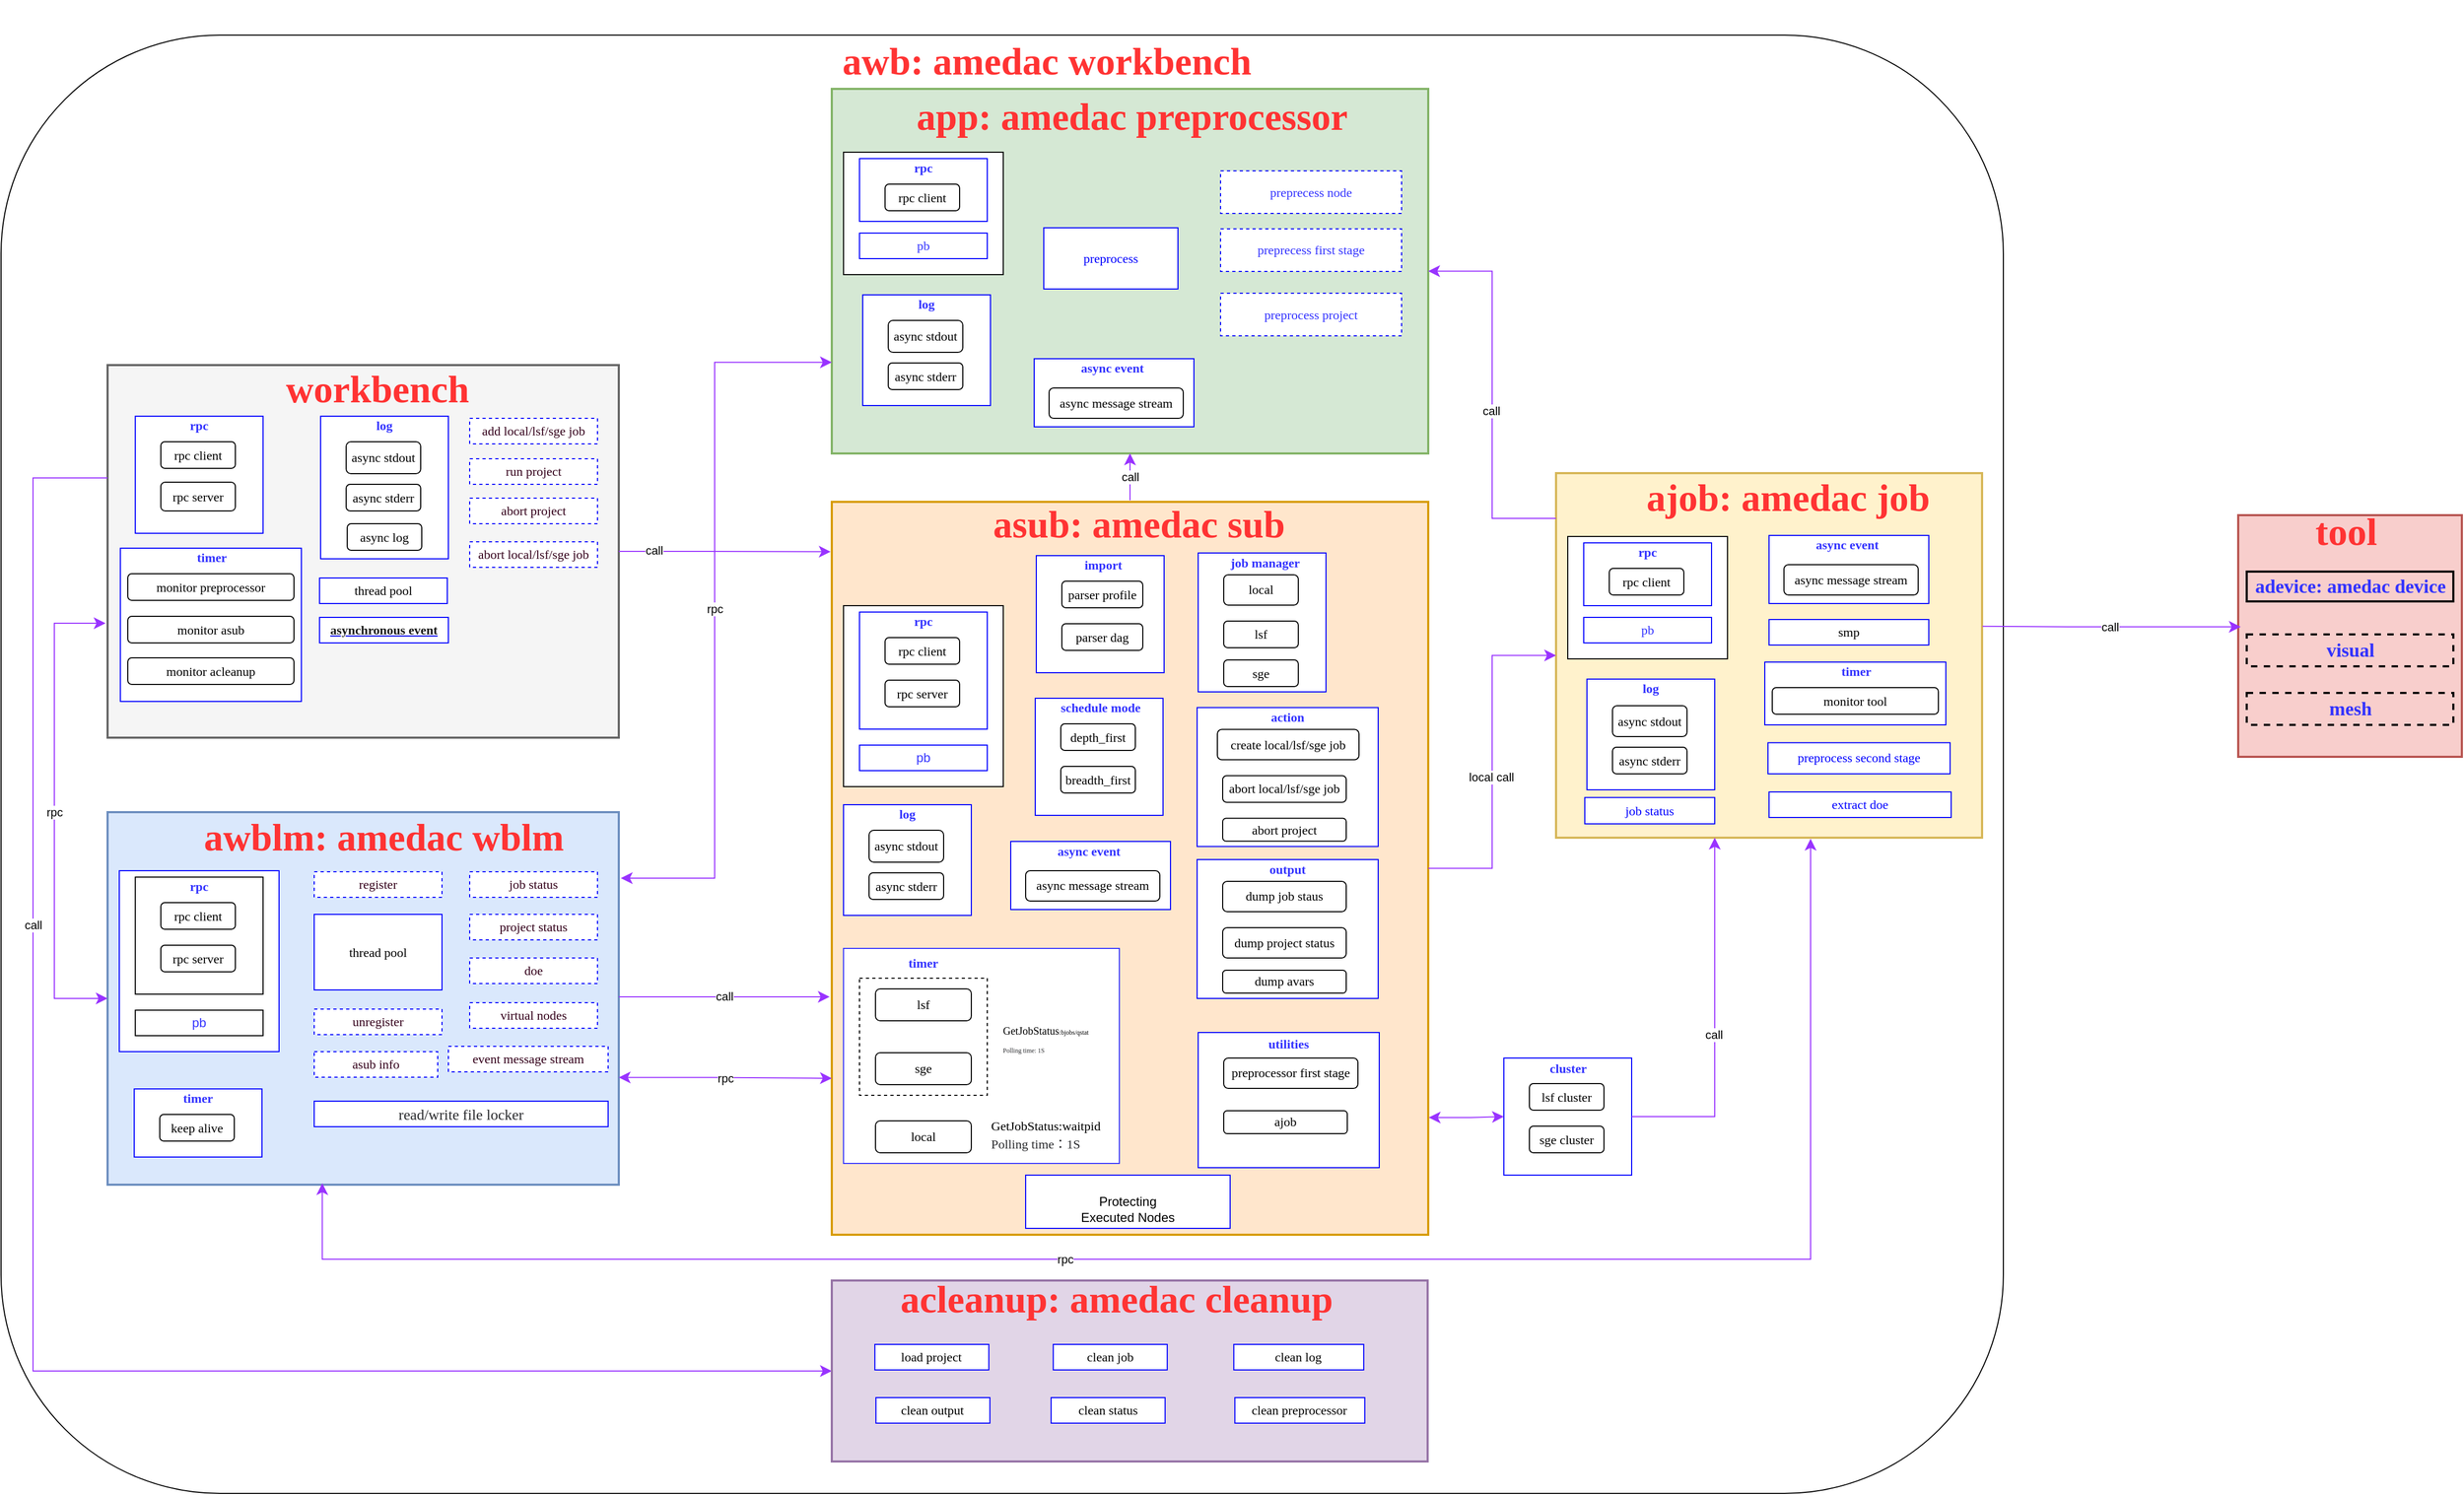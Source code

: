 <mxfile version="21.6.5" type="github">
  <diagram name="第 1 页" id="PgH_6d2bmsTRfbWRSEZU">
    <mxGraphModel dx="2077" dy="2279" grid="1" gridSize="10" guides="1" tooltips="1" connect="1" arrows="1" fold="1" page="1" pageScale="1" pageWidth="827" pageHeight="1169" math="0" shadow="0">
      <root>
        <mxCell id="0" />
        <mxCell id="1" parent="0" />
        <mxCell id="lfwIpQtfmE1u0c_9Xs-n-1" value="" style="rounded=1;whiteSpace=wrap;html=1;" vertex="1" parent="1">
          <mxGeometry x="60" y="-670" width="1880" height="1370" as="geometry" />
        </mxCell>
        <mxCell id="lfwIpQtfmE1u0c_9Xs-n-2" value="" style="rounded=0;whiteSpace=wrap;html=1;strokeWidth=2;fillColor=#dae8fc;strokeColor=#6c8ebf;" vertex="1" parent="1">
          <mxGeometry x="160" y="60" width="480" height="350" as="geometry" />
        </mxCell>
        <mxCell id="lfwIpQtfmE1u0c_9Xs-n-3" value="&lt;font style=&quot;font-size: 36px;&quot; color=&quot;#ff3333&quot; face=&quot;Times New Roman&quot;&gt;&lt;b&gt;awblm: amedac wblm&lt;/b&gt;&lt;/font&gt;" style="text;strokeColor=none;align=center;fillColor=none;html=1;verticalAlign=middle;whiteSpace=wrap;rounded=0;" vertex="1" parent="1">
          <mxGeometry x="234.5" y="69" width="369" height="30" as="geometry" />
        </mxCell>
        <mxCell id="lfwIpQtfmE1u0c_9Xs-n-4" value="" style="rounded=0;whiteSpace=wrap;html=1;strokeWidth=2;fillColor=#f5f5f5;fontColor=#333333;strokeColor=#666666;" vertex="1" parent="1">
          <mxGeometry x="160" y="-360" width="480" height="350" as="geometry" />
        </mxCell>
        <mxCell id="lfwIpQtfmE1u0c_9Xs-n-5" value="&lt;font style=&quot;font-size: 36px;&quot; color=&quot;#ff3333&quot; face=&quot;Times New Roman&quot;&gt;&lt;b&gt;workbench&lt;/b&gt;&lt;/font&gt;" style="text;strokeColor=none;align=center;fillColor=none;html=1;verticalAlign=middle;whiteSpace=wrap;rounded=0;" vertex="1" parent="1">
          <mxGeometry x="309" y="-352" width="209" height="30" as="geometry" />
        </mxCell>
        <mxCell id="lfwIpQtfmE1u0c_9Xs-n-6" value="" style="rounded=0;whiteSpace=wrap;html=1;strokeColor=#0000FF;" vertex="1" parent="1">
          <mxGeometry x="186" y="-312" width="120" height="110" as="geometry" />
        </mxCell>
        <mxCell id="lfwIpQtfmE1u0c_9Xs-n-7" value="&lt;font face=&quot;Times New Roman&quot;&gt;rpc client&lt;/font&gt;" style="rounded=1;whiteSpace=wrap;html=1;" vertex="1" parent="1">
          <mxGeometry x="210" y="-288" width="70" height="25" as="geometry" />
        </mxCell>
        <mxCell id="lfwIpQtfmE1u0c_9Xs-n-8" value="&lt;font face=&quot;Times New Roman&quot;&gt;&lt;b&gt;rpc&lt;br&gt;&lt;/b&gt;&lt;/font&gt;" style="text;strokeColor=none;align=center;fillColor=none;html=1;verticalAlign=middle;whiteSpace=wrap;rounded=0;fontColor=#3333FF;" vertex="1" parent="1">
          <mxGeometry x="216" y="-318" width="60" height="30" as="geometry" />
        </mxCell>
        <mxCell id="lfwIpQtfmE1u0c_9Xs-n-9" value="&lt;font face=&quot;Times New Roman&quot;&gt;rpc server&lt;/font&gt;" style="rounded=1;whiteSpace=wrap;html=1;" vertex="1" parent="1">
          <mxGeometry x="210" y="-250" width="70" height="27" as="geometry" />
        </mxCell>
        <mxCell id="lfwIpQtfmE1u0c_9Xs-n-10" value="" style="rounded=0;whiteSpace=wrap;html=1;strokeColor=#0000FF;" vertex="1" parent="1">
          <mxGeometry x="171" y="115" width="150" height="170" as="geometry" />
        </mxCell>
        <mxCell id="lfwIpQtfmE1u0c_9Xs-n-11" value="" style="rounded=0;whiteSpace=wrap;html=1;strokeColor=#000000;" vertex="1" parent="1">
          <mxGeometry x="186" y="121" width="120" height="110" as="geometry" />
        </mxCell>
        <mxCell id="lfwIpQtfmE1u0c_9Xs-n-12" value="&lt;font face=&quot;Times New Roman&quot;&gt;rpc client&lt;/font&gt;" style="rounded=1;whiteSpace=wrap;html=1;" vertex="1" parent="1">
          <mxGeometry x="210" y="145" width="70" height="25" as="geometry" />
        </mxCell>
        <mxCell id="lfwIpQtfmE1u0c_9Xs-n-13" value="&lt;font face=&quot;Times New Roman&quot;&gt;&lt;b&gt;rpc&lt;br&gt;&lt;/b&gt;&lt;/font&gt;" style="text;strokeColor=none;align=center;fillColor=none;html=1;verticalAlign=middle;whiteSpace=wrap;rounded=0;fontColor=#3333FF;" vertex="1" parent="1">
          <mxGeometry x="216" y="115" width="60" height="30" as="geometry" />
        </mxCell>
        <mxCell id="lfwIpQtfmE1u0c_9Xs-n-14" value="&lt;font face=&quot;Times New Roman&quot;&gt;rpc server&lt;/font&gt;" style="rounded=1;whiteSpace=wrap;html=1;" vertex="1" parent="1">
          <mxGeometry x="210" y="185" width="70" height="25" as="geometry" />
        </mxCell>
        <mxCell id="lfwIpQtfmE1u0c_9Xs-n-15" value="rpc" style="edgeStyle=elbowEdgeStyle;elbow=vertical;endArrow=classic;html=1;curved=0;rounded=0;endSize=8;startSize=8;exitX=-0.004;exitY=0.693;exitDx=0;exitDy=0;entryX=0;entryY=0.5;entryDx=0;entryDy=0;strokeColor=#9933FF;startArrow=classic;startFill=1;exitPerimeter=0;" edge="1" parent="1" source="lfwIpQtfmE1u0c_9Xs-n-4" target="lfwIpQtfmE1u0c_9Xs-n-2">
          <mxGeometry width="50" height="50" relative="1" as="geometry">
            <mxPoint x="-80" y="-250" as="sourcePoint" />
            <mxPoint x="-30" y="-300" as="targetPoint" />
            <Array as="points">
              <mxPoint x="110" y="80" />
              <mxPoint x="20" y="-20" />
            </Array>
          </mxGeometry>
        </mxCell>
        <mxCell id="lfwIpQtfmE1u0c_9Xs-n-16" value="" style="rounded=0;whiteSpace=wrap;html=1;strokeColor=#0000FF;" vertex="1" parent="1">
          <mxGeometry x="185" y="320" width="120" height="64" as="geometry" />
        </mxCell>
        <mxCell id="lfwIpQtfmE1u0c_9Xs-n-17" value="&lt;font face=&quot;Times New Roman&quot;&gt;keep alive&lt;/font&gt;" style="rounded=1;whiteSpace=wrap;html=1;" vertex="1" parent="1">
          <mxGeometry x="209" y="344" width="70" height="25" as="geometry" />
        </mxCell>
        <mxCell id="lfwIpQtfmE1u0c_9Xs-n-18" value="&lt;font face=&quot;Times New Roman&quot;&gt;&lt;b&gt;timer&lt;br&gt;&lt;/b&gt;&lt;/font&gt;" style="text;strokeColor=none;align=center;fillColor=none;html=1;verticalAlign=middle;whiteSpace=wrap;rounded=0;fontColor=#3333FF;" vertex="1" parent="1">
          <mxGeometry x="215" y="314" width="60" height="30" as="geometry" />
        </mxCell>
        <mxCell id="lfwIpQtfmE1u0c_9Xs-n-19" value="&lt;font face=&quot;Times New Roman&quot;&gt;thread pool&lt;/font&gt;" style="rounded=0;whiteSpace=wrap;html=1;strokeColor=#0000FF;" vertex="1" parent="1">
          <mxGeometry x="354" y="156" width="120" height="71" as="geometry" />
        </mxCell>
        <mxCell id="lfwIpQtfmE1u0c_9Xs-n-20" value="&lt;font color=&quot;#3333ff&quot;&gt;pb&lt;/font&gt;" style="rounded=0;whiteSpace=wrap;html=1;strokeColor=#000000;" vertex="1" parent="1">
          <mxGeometry x="186" y="246" width="120" height="24" as="geometry" />
        </mxCell>
        <mxCell id="lfwIpQtfmE1u0c_9Xs-n-21" value="&lt;font face=&quot;Times New Roman&quot; color=&quot;#33001a&quot;&gt;job status&lt;/font&gt;" style="rounded=0;whiteSpace=wrap;html=1;strokeColor=#0000FF;dashed=1;" vertex="1" parent="1">
          <mxGeometry x="500" y="116" width="120" height="24" as="geometry" />
        </mxCell>
        <mxCell id="lfwIpQtfmE1u0c_9Xs-n-22" value="&lt;font face=&quot;Times New Roman&quot; color=&quot;#33001a&quot;&gt;project status&lt;/font&gt;" style="rounded=0;whiteSpace=wrap;html=1;strokeColor=#0000FF;dashed=1;" vertex="1" parent="1">
          <mxGeometry x="500" y="156" width="120" height="24" as="geometry" />
        </mxCell>
        <mxCell id="lfwIpQtfmE1u0c_9Xs-n-23" value="&lt;font face=&quot;Times New Roman&quot; color=&quot;#33001a&quot;&gt;doe&lt;/font&gt;" style="rounded=0;whiteSpace=wrap;html=1;strokeColor=#0000FF;dashed=1;" vertex="1" parent="1">
          <mxGeometry x="500" y="197" width="120" height="24" as="geometry" />
        </mxCell>
        <mxCell id="lfwIpQtfmE1u0c_9Xs-n-24" value="&lt;font face=&quot;Times New Roman&quot; color=&quot;#33001a&quot;&gt;virtual nodes&lt;/font&gt;" style="rounded=0;whiteSpace=wrap;html=1;strokeColor=#0000FF;dashed=1;" vertex="1" parent="1">
          <mxGeometry x="500" y="239" width="120" height="24" as="geometry" />
        </mxCell>
        <mxCell id="lfwIpQtfmE1u0c_9Xs-n-25" value="&lt;font face=&quot;Times New Roman&quot; color=&quot;#33001a&quot;&gt;event message stream&lt;/font&gt;" style="rounded=0;whiteSpace=wrap;html=1;strokeColor=#0000FF;dashed=1;" vertex="1" parent="1">
          <mxGeometry x="480" y="280" width="150" height="24" as="geometry" />
        </mxCell>
        <mxCell id="lfwIpQtfmE1u0c_9Xs-n-26" value="&lt;font face=&quot;Times New Roman&quot; color=&quot;#33001a&quot;&gt;register&lt;/font&gt;" style="rounded=0;whiteSpace=wrap;html=1;strokeColor=#0000FF;dashed=1;" vertex="1" parent="1">
          <mxGeometry x="354" y="116" width="120" height="24" as="geometry" />
        </mxCell>
        <mxCell id="lfwIpQtfmE1u0c_9Xs-n-27" value="&lt;font face=&quot;Times New Roman&quot; color=&quot;#33001a&quot;&gt;unregister&lt;/font&gt;" style="rounded=0;whiteSpace=wrap;html=1;strokeColor=#0000FF;dashed=1;" vertex="1" parent="1">
          <mxGeometry x="354" y="245" width="120" height="24" as="geometry" />
        </mxCell>
        <mxCell id="lfwIpQtfmE1u0c_9Xs-n-28" value="" style="rounded=0;whiteSpace=wrap;html=1;strokeColor=#0000FF;" vertex="1" parent="1">
          <mxGeometry x="172" y="-188" width="170" height="144" as="geometry" />
        </mxCell>
        <mxCell id="lfwIpQtfmE1u0c_9Xs-n-29" value="&lt;font face=&quot;Times New Roman&quot;&gt;monitor preprocessor&lt;/font&gt;" style="rounded=1;whiteSpace=wrap;html=1;" vertex="1" parent="1">
          <mxGeometry x="179" y="-164" width="156" height="25" as="geometry" />
        </mxCell>
        <mxCell id="lfwIpQtfmE1u0c_9Xs-n-30" value="&lt;font face=&quot;Times New Roman&quot;&gt;&lt;b&gt;timer&lt;br&gt;&lt;/b&gt;&lt;/font&gt;" style="text;strokeColor=none;align=center;fillColor=none;html=1;verticalAlign=middle;whiteSpace=wrap;rounded=0;fontColor=#3333FF;" vertex="1" parent="1">
          <mxGeometry x="228" y="-194" width="60" height="30" as="geometry" />
        </mxCell>
        <mxCell id="lfwIpQtfmE1u0c_9Xs-n-31" value="&lt;font face=&quot;Times New Roman&quot;&gt;monitor asub&lt;/font&gt;" style="rounded=1;whiteSpace=wrap;html=1;" vertex="1" parent="1">
          <mxGeometry x="179" y="-124" width="156" height="25" as="geometry" />
        </mxCell>
        <mxCell id="lfwIpQtfmE1u0c_9Xs-n-32" value="&lt;font face=&quot;Times New Roman&quot;&gt;monitor acleanup&lt;/font&gt;" style="rounded=1;whiteSpace=wrap;html=1;" vertex="1" parent="1">
          <mxGeometry x="179" y="-85" width="156" height="25" as="geometry" />
        </mxCell>
        <mxCell id="lfwIpQtfmE1u0c_9Xs-n-33" value="" style="rounded=0;whiteSpace=wrap;html=1;strokeColor=#0000FF;" vertex="1" parent="1">
          <mxGeometry x="360" y="-312" width="120" height="134" as="geometry" />
        </mxCell>
        <mxCell id="lfwIpQtfmE1u0c_9Xs-n-34" value="&lt;font face=&quot;Times New Roman&quot;&gt;async stdout&lt;/font&gt;" style="rounded=1;whiteSpace=wrap;html=1;" vertex="1" parent="1">
          <mxGeometry x="384" y="-288" width="70" height="30" as="geometry" />
        </mxCell>
        <mxCell id="lfwIpQtfmE1u0c_9Xs-n-35" value="&lt;font face=&quot;Times New Roman&quot;&gt;&lt;b&gt;log&lt;br&gt;&lt;/b&gt;&lt;/font&gt;" style="text;strokeColor=none;align=center;fillColor=none;html=1;verticalAlign=middle;whiteSpace=wrap;rounded=0;fontColor=#3333FF;" vertex="1" parent="1">
          <mxGeometry x="390" y="-318" width="60" height="30" as="geometry" />
        </mxCell>
        <mxCell id="lfwIpQtfmE1u0c_9Xs-n-36" value="&lt;font face=&quot;Times New Roman&quot;&gt;async stderr&lt;/font&gt;" style="rounded=1;whiteSpace=wrap;html=1;" vertex="1" parent="1">
          <mxGeometry x="384" y="-248" width="70" height="25" as="geometry" />
        </mxCell>
        <mxCell id="lfwIpQtfmE1u0c_9Xs-n-37" value="&lt;font face=&quot;Times New Roman&quot;&gt;async log&lt;/font&gt;" style="rounded=1;whiteSpace=wrap;html=1;" vertex="1" parent="1">
          <mxGeometry x="385" y="-211" width="70" height="25" as="geometry" />
        </mxCell>
        <mxCell id="lfwIpQtfmE1u0c_9Xs-n-38" value="&lt;font face=&quot;Times New Roman&quot; color=&quot;#33001a&quot;&gt;add local/lsf/sge job&lt;/font&gt;" style="rounded=0;whiteSpace=wrap;html=1;strokeColor=#0000FF;dashed=1;" vertex="1" parent="1">
          <mxGeometry x="500" y="-310" width="120" height="24" as="geometry" />
        </mxCell>
        <mxCell id="lfwIpQtfmE1u0c_9Xs-n-39" value="&lt;font face=&quot;Times New Roman&quot; color=&quot;#33001a&quot;&gt;run project&lt;/font&gt;" style="rounded=0;whiteSpace=wrap;html=1;strokeColor=#0000FF;dashed=1;" vertex="1" parent="1">
          <mxGeometry x="500" y="-272" width="120" height="24" as="geometry" />
        </mxCell>
        <mxCell id="lfwIpQtfmE1u0c_9Xs-n-40" value="&lt;font face=&quot;Times New Roman&quot; color=&quot;#33001a&quot;&gt;abort project&lt;/font&gt;" style="rounded=0;whiteSpace=wrap;html=1;strokeColor=#0000FF;dashed=1;" vertex="1" parent="1">
          <mxGeometry x="500" y="-235" width="120" height="24" as="geometry" />
        </mxCell>
        <mxCell id="lfwIpQtfmE1u0c_9Xs-n-41" value="&lt;font face=&quot;Times New Roman&quot; color=&quot;#33001a&quot;&gt;abort local/lsf/sge job&lt;/font&gt;" style="rounded=0;whiteSpace=wrap;html=1;strokeColor=#0000FF;dashed=1;" vertex="1" parent="1">
          <mxGeometry x="500" y="-194" width="120" height="24" as="geometry" />
        </mxCell>
        <mxCell id="lfwIpQtfmE1u0c_9Xs-n-42" value="&lt;font face=&quot;Times New Roman&quot;&gt;thread pool&lt;/font&gt;" style="rounded=0;whiteSpace=wrap;html=1;strokeColor=#0000FF;" vertex="1" parent="1">
          <mxGeometry x="359" y="-160" width="120" height="24" as="geometry" />
        </mxCell>
        <mxCell id="lfwIpQtfmE1u0c_9Xs-n-43" value="&lt;a style=&quot;box-sizing: border-box; cursor: pointer; outline: none; -webkit-tap-highlight-color: transparent; line-height: 22.5px; font-weight: 600; text-align: start; background-color: rgb(255, 255, 255);&quot; class=&quot;color_pc_blue_text&quot; data-keyword=&quot;asynchronous event&quot;&gt;&lt;font color=&quot;#1a1a1a&quot; style=&quot;font-size: 12px;&quot; face=&quot;Times New Roman&quot;&gt;asynchronous event&lt;/font&gt;&lt;/a&gt;" style="rounded=0;whiteSpace=wrap;html=1;strokeColor=#0000FF;" vertex="1" parent="1">
          <mxGeometry x="359" y="-123" width="121" height="24" as="geometry" />
        </mxCell>
        <mxCell id="lfwIpQtfmE1u0c_9Xs-n-44" value="" style="rounded=0;whiteSpace=wrap;html=1;strokeWidth=2;fillColor=#ffe6cc;strokeColor=#d79b00;" vertex="1" parent="1">
          <mxGeometry x="840" y="-231.5" width="560" height="688.5" as="geometry" />
        </mxCell>
        <mxCell id="lfwIpQtfmE1u0c_9Xs-n-45" value="&lt;font style=&quot;font-size: 36px;&quot; color=&quot;#ff3333&quot; face=&quot;Times New Roman&quot;&gt;&lt;b&gt;asub: amedac sub&lt;/b&gt;&lt;/font&gt;" style="text;strokeColor=none;align=center;fillColor=none;html=1;verticalAlign=middle;whiteSpace=wrap;rounded=0;" vertex="1" parent="1">
          <mxGeometry x="989" y="-225.5" width="279" height="30" as="geometry" />
        </mxCell>
        <mxCell id="lfwIpQtfmE1u0c_9Xs-n-46" value="rpc" style="edgeStyle=elbowEdgeStyle;elbow=horizontal;endArrow=classic;html=1;curved=0;rounded=0;endSize=8;startSize=8;exitX=1.007;exitY=0.819;exitDx=0;exitDy=0;strokeColor=#9933FF;startArrow=classic;startFill=1;exitPerimeter=0;" edge="1" parent="1">
          <mxGeometry width="50" height="50" relative="1" as="geometry">
            <mxPoint x="640.0" y="309.21" as="sourcePoint" />
            <mxPoint x="840" y="310" as="targetPoint" />
            <Array as="points">
              <mxPoint x="726.64" y="162.56" />
              <mxPoint x="756.64" y="35.06" />
            </Array>
          </mxGeometry>
        </mxCell>
        <mxCell id="lfwIpQtfmE1u0c_9Xs-n-47" value="" style="rounded=0;whiteSpace=wrap;html=1;" vertex="1" parent="1">
          <mxGeometry x="851" y="-134" width="150" height="170" as="geometry" />
        </mxCell>
        <mxCell id="lfwIpQtfmE1u0c_9Xs-n-48" value="" style="rounded=0;whiteSpace=wrap;html=1;strokeColor=#0000FF;" vertex="1" parent="1">
          <mxGeometry x="866" y="-128" width="120" height="110" as="geometry" />
        </mxCell>
        <mxCell id="lfwIpQtfmE1u0c_9Xs-n-49" value="&lt;font face=&quot;Times New Roman&quot;&gt;rpc client&lt;/font&gt;" style="rounded=1;whiteSpace=wrap;html=1;" vertex="1" parent="1">
          <mxGeometry x="890" y="-104" width="70" height="25" as="geometry" />
        </mxCell>
        <mxCell id="lfwIpQtfmE1u0c_9Xs-n-50" value="&lt;font face=&quot;Times New Roman&quot;&gt;&lt;b&gt;rpc&lt;br&gt;&lt;/b&gt;&lt;/font&gt;" style="text;strokeColor=none;align=center;fillColor=none;html=1;verticalAlign=middle;whiteSpace=wrap;rounded=0;fontColor=#3333FF;" vertex="1" parent="1">
          <mxGeometry x="896" y="-134" width="60" height="30" as="geometry" />
        </mxCell>
        <mxCell id="lfwIpQtfmE1u0c_9Xs-n-51" value="&lt;font face=&quot;Times New Roman&quot;&gt;rpc server&lt;/font&gt;" style="rounded=1;whiteSpace=wrap;html=1;" vertex="1" parent="1">
          <mxGeometry x="890" y="-64" width="70" height="25" as="geometry" />
        </mxCell>
        <mxCell id="lfwIpQtfmE1u0c_9Xs-n-52" value="&lt;font color=&quot;#3333ff&quot;&gt;pb&lt;/font&gt;" style="rounded=0;whiteSpace=wrap;html=1;strokeColor=#0000FF;" vertex="1" parent="1">
          <mxGeometry x="866" y="-3" width="120" height="24" as="geometry" />
        </mxCell>
        <mxCell id="lfwIpQtfmE1u0c_9Xs-n-53" value="" style="rounded=0;whiteSpace=wrap;html=1;strokeColor=#0000FF;" vertex="1" parent="1">
          <mxGeometry x="1471" y="291" width="120" height="110" as="geometry" />
        </mxCell>
        <mxCell id="lfwIpQtfmE1u0c_9Xs-n-54" value="&lt;font face=&quot;Times New Roman&quot;&gt;lsf cluster&lt;/font&gt;" style="rounded=1;whiteSpace=wrap;html=1;" vertex="1" parent="1">
          <mxGeometry x="1495" y="315" width="70" height="25" as="geometry" />
        </mxCell>
        <mxCell id="lfwIpQtfmE1u0c_9Xs-n-55" value="&lt;font face=&quot;Times New Roman&quot;&gt;&lt;b&gt;cluster&lt;br&gt;&lt;/b&gt;&lt;/font&gt;" style="text;strokeColor=none;align=center;fillColor=none;html=1;verticalAlign=middle;whiteSpace=wrap;rounded=0;fontColor=#3333FF;" vertex="1" parent="1">
          <mxGeometry x="1495.5" y="286" width="71" height="30" as="geometry" />
        </mxCell>
        <mxCell id="lfwIpQtfmE1u0c_9Xs-n-56" value="&lt;font face=&quot;Times New Roman&quot;&gt;sge cluster&lt;/font&gt;" style="rounded=1;whiteSpace=wrap;html=1;" vertex="1" parent="1">
          <mxGeometry x="1495" y="355" width="70" height="25" as="geometry" />
        </mxCell>
        <mxCell id="lfwIpQtfmE1u0c_9Xs-n-57" value="" style="rounded=0;whiteSpace=wrap;html=1;strokeColor=#0000FF;" vertex="1" parent="1">
          <mxGeometry x="1031" y="-47" width="120" height="110" as="geometry" />
        </mxCell>
        <mxCell id="lfwIpQtfmE1u0c_9Xs-n-58" value="&lt;font face=&quot;Times New Roman&quot;&gt;depth_first&lt;/font&gt;" style="rounded=1;whiteSpace=wrap;html=1;" vertex="1" parent="1">
          <mxGeometry x="1055" y="-23" width="70" height="25" as="geometry" />
        </mxCell>
        <mxCell id="lfwIpQtfmE1u0c_9Xs-n-59" value="&lt;font face=&quot;Times New Roman&quot;&gt;&lt;b&gt;schedule mode&amp;nbsp;&lt;br&gt;&lt;/b&gt;&lt;/font&gt;" style="text;strokeColor=none;align=center;fillColor=none;html=1;verticalAlign=middle;whiteSpace=wrap;rounded=0;fontColor=#3333FF;" vertex="1" parent="1">
          <mxGeometry x="1044" y="-53" width="100" height="30" as="geometry" />
        </mxCell>
        <mxCell id="lfwIpQtfmE1u0c_9Xs-n-60" value="&lt;font face=&quot;Times New Roman&quot;&gt;breadth_first&lt;/font&gt;" style="rounded=1;whiteSpace=wrap;html=1;" vertex="1" parent="1">
          <mxGeometry x="1055" y="17" width="70" height="25" as="geometry" />
        </mxCell>
        <mxCell id="lfwIpQtfmE1u0c_9Xs-n-61" value="" style="rounded=0;whiteSpace=wrap;html=1;strokeColor=#0000FF;" vertex="1" parent="1">
          <mxGeometry x="851" y="53" width="120" height="104" as="geometry" />
        </mxCell>
        <mxCell id="lfwIpQtfmE1u0c_9Xs-n-62" value="&lt;font face=&quot;Times New Roman&quot;&gt;async stdout&lt;/font&gt;" style="rounded=1;whiteSpace=wrap;html=1;" vertex="1" parent="1">
          <mxGeometry x="875" y="77" width="70" height="30" as="geometry" />
        </mxCell>
        <mxCell id="lfwIpQtfmE1u0c_9Xs-n-63" value="&lt;font face=&quot;Times New Roman&quot;&gt;&lt;b&gt;log&lt;br&gt;&lt;/b&gt;&lt;/font&gt;" style="text;strokeColor=none;align=center;fillColor=none;html=1;verticalAlign=middle;whiteSpace=wrap;rounded=0;fontColor=#3333FF;" vertex="1" parent="1">
          <mxGeometry x="881" y="47" width="60" height="30" as="geometry" />
        </mxCell>
        <mxCell id="lfwIpQtfmE1u0c_9Xs-n-64" value="&lt;font face=&quot;Times New Roman&quot;&gt;async stderr&lt;/font&gt;" style="rounded=1;whiteSpace=wrap;html=1;" vertex="1" parent="1">
          <mxGeometry x="875" y="117" width="70" height="25" as="geometry" />
        </mxCell>
        <mxCell id="lfwIpQtfmE1u0c_9Xs-n-65" value="&lt;font face=&quot;Times New Roman&quot; color=&quot;#33001a&quot;&gt;asub info&lt;/font&gt;" style="rounded=0;whiteSpace=wrap;html=1;strokeColor=#0000FF;dashed=1;" vertex="1" parent="1">
          <mxGeometry x="354" y="285" width="116" height="24" as="geometry" />
        </mxCell>
        <mxCell id="lfwIpQtfmE1u0c_9Xs-n-66" value="&lt;ul style=&quot;box-sizing: border-box; margin: 0px; padding: 0px; color: rgb(42, 43, 46); font-size: 14px; text-align: start; background-color: rgb(255, 255, 255);&quot;&gt;&lt;li style=&quot;box-sizing: border-box; margin: 0px; padding: 0px; list-style: none;&quot;&gt;&lt;p style=&quot;box-sizing: border-box; margin: 0px 0px 2px; padding: 0px; line-height: 21px; display: inline; font-size: var(--main-font-size);&quot; class=&quot;src grammarSection&quot; data-group=&quot;1-1&quot;&gt;&lt;font face=&quot;Times New Roman&quot;&gt;read/write file locker&lt;/font&gt;&lt;/p&gt;&lt;/li&gt;&lt;/ul&gt;" style="rounded=0;whiteSpace=wrap;html=1;strokeColor=#0000FF;" vertex="1" parent="1">
          <mxGeometry x="354" y="331.5" width="276" height="24" as="geometry" />
        </mxCell>
        <mxCell id="lfwIpQtfmE1u0c_9Xs-n-67" value="" style="rounded=0;whiteSpace=wrap;html=1;strokeColor=#0000FF;" vertex="1" parent="1">
          <mxGeometry x="1032" y="-181" width="120" height="110" as="geometry" />
        </mxCell>
        <mxCell id="lfwIpQtfmE1u0c_9Xs-n-68" value="&lt;font face=&quot;Times New Roman&quot;&gt;parser profile&lt;/font&gt;" style="rounded=1;whiteSpace=wrap;html=1;" vertex="1" parent="1">
          <mxGeometry x="1056" y="-157" width="76" height="25" as="geometry" />
        </mxCell>
        <mxCell id="lfwIpQtfmE1u0c_9Xs-n-69" value="&lt;font face=&quot;Times New Roman&quot;&gt;&lt;b&gt;import&lt;br&gt;&lt;/b&gt;&lt;/font&gt;" style="text;strokeColor=none;align=center;fillColor=none;html=1;verticalAlign=middle;whiteSpace=wrap;rounded=0;fontColor=#3333FF;" vertex="1" parent="1">
          <mxGeometry x="1045" y="-187" width="100" height="30" as="geometry" />
        </mxCell>
        <mxCell id="lfwIpQtfmE1u0c_9Xs-n-70" value="&lt;font face=&quot;Times New Roman&quot;&gt;parser dag&lt;/font&gt;" style="rounded=1;whiteSpace=wrap;html=1;" vertex="1" parent="1">
          <mxGeometry x="1056" y="-117" width="76" height="25" as="geometry" />
        </mxCell>
        <mxCell id="lfwIpQtfmE1u0c_9Xs-n-71" value="" style="rounded=0;whiteSpace=wrap;html=1;strokeColor=#0000FF;" vertex="1" parent="1">
          <mxGeometry x="1184" y="-183.5" width="120" height="130.5" as="geometry" />
        </mxCell>
        <mxCell id="lfwIpQtfmE1u0c_9Xs-n-72" value="&lt;font face=&quot;Times New Roman&quot;&gt;local&lt;/font&gt;" style="rounded=1;whiteSpace=wrap;html=1;" vertex="1" parent="1">
          <mxGeometry x="1208" y="-163" width="70" height="28.5" as="geometry" />
        </mxCell>
        <mxCell id="lfwIpQtfmE1u0c_9Xs-n-73" value="&lt;font face=&quot;Times New Roman&quot;&gt;&lt;b&gt;job manager&lt;br&gt;&lt;/b&gt;&lt;/font&gt;" style="text;strokeColor=none;align=center;fillColor=none;html=1;verticalAlign=middle;whiteSpace=wrap;rounded=0;fontColor=#3333FF;" vertex="1" parent="1">
          <mxGeometry x="1197" y="-189.5" width="100" height="30" as="geometry" />
        </mxCell>
        <mxCell id="lfwIpQtfmE1u0c_9Xs-n-74" value="&lt;font face=&quot;Times New Roman&quot;&gt;lsf&lt;/font&gt;" style="rounded=1;whiteSpace=wrap;html=1;" vertex="1" parent="1">
          <mxGeometry x="1208" y="-119.5" width="70" height="25" as="geometry" />
        </mxCell>
        <mxCell id="lfwIpQtfmE1u0c_9Xs-n-75" value="&lt;font face=&quot;Times New Roman&quot;&gt;sge&lt;/font&gt;" style="rounded=1;whiteSpace=wrap;html=1;" vertex="1" parent="1">
          <mxGeometry x="1208" y="-83" width="70" height="25" as="geometry" />
        </mxCell>
        <mxCell id="lfwIpQtfmE1u0c_9Xs-n-76" value="" style="rounded=0;whiteSpace=wrap;html=1;strokeColor=#0000FF;" vertex="1" parent="1">
          <mxGeometry x="1183" y="104.5" width="170" height="130.5" as="geometry" />
        </mxCell>
        <mxCell id="lfwIpQtfmE1u0c_9Xs-n-77" value="&lt;font face=&quot;Times New Roman&quot;&gt;dump job staus&lt;/font&gt;" style="rounded=1;whiteSpace=wrap;html=1;" vertex="1" parent="1">
          <mxGeometry x="1207" y="125" width="116" height="28.5" as="geometry" />
        </mxCell>
        <mxCell id="lfwIpQtfmE1u0c_9Xs-n-78" value="&lt;font face=&quot;Times New Roman&quot;&gt;&lt;b&gt;output&lt;br&gt;&lt;/b&gt;&lt;/font&gt;" style="text;strokeColor=none;align=center;fillColor=none;html=1;verticalAlign=middle;whiteSpace=wrap;rounded=0;fontColor=#3333FF;" vertex="1" parent="1">
          <mxGeometry x="1218" y="98.5" width="100" height="30" as="geometry" />
        </mxCell>
        <mxCell id="lfwIpQtfmE1u0c_9Xs-n-79" value="&lt;font face=&quot;Times New Roman&quot;&gt;dump project status&lt;/font&gt;" style="rounded=1;whiteSpace=wrap;html=1;" vertex="1" parent="1">
          <mxGeometry x="1207" y="168.5" width="116" height="28.5" as="geometry" />
        </mxCell>
        <mxCell id="lfwIpQtfmE1u0c_9Xs-n-80" value="&lt;font face=&quot;Times New Roman&quot;&gt;dump avars&lt;/font&gt;" style="rounded=1;whiteSpace=wrap;html=1;" vertex="1" parent="1">
          <mxGeometry x="1207" y="208.5" width="116" height="21.5" as="geometry" />
        </mxCell>
        <mxCell id="lfwIpQtfmE1u0c_9Xs-n-81" value="&lt;table style=&quot;border-collapse:&lt;br/&gt; collapse;width:303pt&quot; width=&quot;404&quot; cellspacing=&quot;0&quot; cellpadding=&quot;0&quot; border=&quot;0&quot;&gt;&lt;tbody&gt;&lt;tr style=&quot;height:14.0pt&quot; height=&quot;19&quot;&gt;&lt;br/&gt;  &lt;td style=&quot;height:14.0pt;width:303pt&quot; width=&quot;404&quot; class=&quot;xl65&quot; height=&quot;19&quot;&gt;Protecting&lt;br/&gt;  Executed Nodes&lt;/td&gt;&lt;/tr&gt;&lt;/tbody&gt;&lt;/table&gt;" style="rounded=0;whiteSpace=wrap;html=1;strokeColor=#0000FF;" vertex="1" parent="1">
          <mxGeometry x="1022" y="401" width="192" height="50" as="geometry" />
        </mxCell>
        <mxCell id="lfwIpQtfmE1u0c_9Xs-n-82" value="" style="rounded=0;whiteSpace=wrap;html=1;strokeColor=#0000FF;" vertex="1" parent="1">
          <mxGeometry x="1183" y="-38.25" width="170" height="130.5" as="geometry" />
        </mxCell>
        <mxCell id="lfwIpQtfmE1u0c_9Xs-n-83" value="&lt;font face=&quot;Times New Roman&quot;&gt;create local/lsf/sge job&lt;/font&gt;" style="rounded=1;whiteSpace=wrap;html=1;" vertex="1" parent="1">
          <mxGeometry x="1202" y="-17.75" width="133" height="28.5" as="geometry" />
        </mxCell>
        <mxCell id="lfwIpQtfmE1u0c_9Xs-n-84" value="&lt;font face=&quot;Times New Roman&quot;&gt;&lt;b&gt;action&lt;br&gt;&lt;/b&gt;&lt;/font&gt;" style="text;strokeColor=none;align=center;fillColor=none;html=1;verticalAlign=middle;whiteSpace=wrap;rounded=0;fontColor=#3333FF;" vertex="1" parent="1">
          <mxGeometry x="1218" y="-44.25" width="100" height="30" as="geometry" />
        </mxCell>
        <mxCell id="lfwIpQtfmE1u0c_9Xs-n-85" value="&lt;font face=&quot;Times New Roman&quot;&gt;abort local/lsf/sge job&lt;/font&gt;" style="rounded=1;whiteSpace=wrap;html=1;" vertex="1" parent="1">
          <mxGeometry x="1207" y="25.75" width="116" height="25" as="geometry" />
        </mxCell>
        <mxCell id="lfwIpQtfmE1u0c_9Xs-n-86" value="&lt;font face=&quot;Times New Roman&quot;&gt;abort project&lt;/font&gt;" style="rounded=1;whiteSpace=wrap;html=1;" vertex="1" parent="1">
          <mxGeometry x="1207" y="65.75" width="116" height="21.5" as="geometry" />
        </mxCell>
        <mxCell id="lfwIpQtfmE1u0c_9Xs-n-87" value="" style="rounded=0;whiteSpace=wrap;html=1;strokeColor=#0000FF;" vertex="1" parent="1">
          <mxGeometry x="1184" y="267" width="170" height="127" as="geometry" />
        </mxCell>
        <mxCell id="lfwIpQtfmE1u0c_9Xs-n-88" value="&lt;font face=&quot;Times New Roman&quot;&gt;preprocessor first stage&lt;/font&gt;" style="rounded=1;whiteSpace=wrap;html=1;" vertex="1" parent="1">
          <mxGeometry x="1208" y="291" width="126" height="28.5" as="geometry" />
        </mxCell>
        <mxCell id="lfwIpQtfmE1u0c_9Xs-n-89" value="&lt;font face=&quot;Times New Roman&quot;&gt;&lt;b&gt;utilities&lt;/b&gt;&lt;br&gt;&lt;/font&gt;" style="text;strokeColor=none;align=center;fillColor=none;html=1;verticalAlign=middle;whiteSpace=wrap;rounded=0;fontColor=#3333FF;" vertex="1" parent="1">
          <mxGeometry x="1219" y="262.5" width="100" height="30" as="geometry" />
        </mxCell>
        <mxCell id="lfwIpQtfmE1u0c_9Xs-n-90" value="&lt;font face=&quot;Times New Roman&quot;&gt;ajob&lt;/font&gt;" style="rounded=1;whiteSpace=wrap;html=1;" vertex="1" parent="1">
          <mxGeometry x="1208" y="340.5" width="116" height="21.5" as="geometry" />
        </mxCell>
        <mxCell id="lfwIpQtfmE1u0c_9Xs-n-91" value="" style="rounded=0;whiteSpace=wrap;html=1;strokeColor=#0000FF;" vertex="1" parent="1">
          <mxGeometry x="1008" y="87.5" width="150" height="64" as="geometry" />
        </mxCell>
        <mxCell id="lfwIpQtfmE1u0c_9Xs-n-92" value="&lt;font face=&quot;Times New Roman&quot;&gt;async message stream&lt;/font&gt;" style="rounded=1;whiteSpace=wrap;html=1;" vertex="1" parent="1">
          <mxGeometry x="1022" y="115" width="126" height="28.5" as="geometry" />
        </mxCell>
        <mxCell id="lfwIpQtfmE1u0c_9Xs-n-93" value="&lt;font face=&quot;Times New Roman&quot;&gt;&lt;b&gt;async event&amp;nbsp;&lt;br&gt;&lt;/b&gt;&lt;/font&gt;" style="text;strokeColor=none;align=center;fillColor=none;html=1;verticalAlign=middle;whiteSpace=wrap;rounded=0;fontColor=#3333FF;" vertex="1" parent="1">
          <mxGeometry x="1033" y="81.5" width="100" height="30" as="geometry" />
        </mxCell>
        <mxCell id="lfwIpQtfmE1u0c_9Xs-n-94" value="" style="rounded=0;whiteSpace=wrap;html=1;strokeColor=#3333FF;" vertex="1" parent="1">
          <mxGeometry x="851" y="188" width="259" height="202" as="geometry" />
        </mxCell>
        <mxCell id="lfwIpQtfmE1u0c_9Xs-n-95" value="" style="rounded=0;whiteSpace=wrap;html=1;dashed=1;" vertex="1" parent="1">
          <mxGeometry x="866" y="216" width="120" height="110" as="geometry" />
        </mxCell>
        <mxCell id="lfwIpQtfmE1u0c_9Xs-n-96" value="&lt;font face=&quot;Times New Roman&quot;&gt;lsf&lt;/font&gt;" style="rounded=1;whiteSpace=wrap;html=1;" vertex="1" parent="1">
          <mxGeometry x="881" y="226" width="90" height="30" as="geometry" />
        </mxCell>
        <mxCell id="lfwIpQtfmE1u0c_9Xs-n-97" value="&lt;font face=&quot;Times New Roman&quot;&gt;sge&lt;/font&gt;" style="rounded=1;whiteSpace=wrap;html=1;" vertex="1" parent="1">
          <mxGeometry x="881" y="286" width="90" height="30" as="geometry" />
        </mxCell>
        <mxCell id="lfwIpQtfmE1u0c_9Xs-n-98" value="&lt;font style=&quot;&quot; face=&quot;Times New Roman&quot;&gt;&lt;font style=&quot;font-size: 10px;&quot;&gt;GetJobStatus&lt;/font&gt;&lt;span style=&quot;font-size: 6px;&quot;&gt;:bjobs/qstat&lt;/span&gt;&lt;br&gt;&lt;/font&gt;&lt;ul style=&quot;box-sizing: border-box; margin: 0px; padding: 0px; color: rgb(42, 43, 46); text-align: start; background-color: rgb(255, 255, 255);&quot;&gt;&lt;li style=&quot;box-sizing: border-box; margin: 0px; padding: 0px; list-style: none;&quot;&gt;&lt;p style=&quot;box-sizing: border-box; margin: 0px 0px 2px; padding: 0px; line-height: 21px; display: inline;&quot; class=&quot;src grammarSection&quot; data-group=&quot;1-1&quot;&gt;&lt;font style=&quot;font-size: 6px;&quot; face=&quot;Times New Roman&quot;&gt;Polling time: 1S&lt;/font&gt;&lt;/p&gt;&lt;/li&gt;&lt;/ul&gt;" style="text;strokeColor=none;align=center;fillColor=none;html=1;verticalAlign=middle;whiteSpace=wrap;rounded=0;" vertex="1" parent="1">
          <mxGeometry x="961" y="260.5" width="160" height="30" as="geometry" />
        </mxCell>
        <mxCell id="lfwIpQtfmE1u0c_9Xs-n-99" value="&lt;font face=&quot;Times New Roman&quot;&gt;local&lt;/font&gt;" style="rounded=1;whiteSpace=wrap;html=1;" vertex="1" parent="1">
          <mxGeometry x="881" y="350" width="90" height="30" as="geometry" />
        </mxCell>
        <mxCell id="lfwIpQtfmE1u0c_9Xs-n-100" value="&lt;font style=&quot;font-size: 12px;&quot; face=&quot;Times New Roman&quot;&gt;GetJobStatus:waitpid&lt;br&gt;&lt;/font&gt;&lt;ul style=&quot;box-sizing: border-box; margin: 0px; padding: 0px; color: rgb(42, 43, 46); text-align: start; background-color: rgb(255, 255, 255);&quot;&gt;&lt;li style=&quot;box-sizing: border-box; margin: 0px; padding: 0px; list-style: none;&quot;&gt;&lt;p style=&quot;box-sizing: border-box; margin: 0px 0px 2px; padding: 0px; line-height: 21px; display: inline;&quot; class=&quot;src grammarSection&quot; data-group=&quot;1-1&quot;&gt;&lt;font style=&quot;font-size: 12px;&quot; face=&quot;Times New Roman&quot;&gt;Polling time：1S&lt;/font&gt;&lt;/p&gt;&lt;/li&gt;&lt;/ul&gt;" style="text;strokeColor=none;align=center;fillColor=none;html=1;verticalAlign=middle;whiteSpace=wrap;rounded=0;rotation=0;" vertex="1" parent="1">
          <mxGeometry x="961" y="350" width="160" height="30" as="geometry" />
        </mxCell>
        <mxCell id="lfwIpQtfmE1u0c_9Xs-n-101" value="&lt;font face=&quot;Times New Roman&quot;&gt;&lt;b&gt;timer&lt;br&gt;&lt;/b&gt;&lt;/font&gt;" style="text;strokeColor=none;align=center;fillColor=none;html=1;verticalAlign=middle;whiteSpace=wrap;rounded=0;fontColor=#3333FF;" vertex="1" parent="1">
          <mxGeometry x="876" y="187" width="100" height="30" as="geometry" />
        </mxCell>
        <mxCell id="lfwIpQtfmE1u0c_9Xs-n-102" value="" style="edgeStyle=elbowEdgeStyle;elbow=horizontal;endArrow=classic;html=1;curved=0;rounded=0;endSize=8;startSize=8;strokeColor=#9933FF;startArrow=classic;startFill=1;exitX=1.001;exitY=0.84;exitDx=0;exitDy=0;entryX=0;entryY=0.5;entryDx=0;entryDy=0;exitPerimeter=0;" edge="1" parent="1" source="lfwIpQtfmE1u0c_9Xs-n-44" target="lfwIpQtfmE1u0c_9Xs-n-53">
          <mxGeometry width="50" height="50" relative="1" as="geometry">
            <mxPoint x="1060" y="780" as="sourcePoint" />
            <mxPoint x="1180" y="830" as="targetPoint" />
            <Array as="points">
              <mxPoint x="1440" y="364" />
              <mxPoint x="1328" y="720.5" />
            </Array>
          </mxGeometry>
        </mxCell>
        <mxCell id="lfwIpQtfmE1u0c_9Xs-n-103" value="" style="rounded=0;whiteSpace=wrap;html=1;strokeWidth=2;fillColor=#d5e8d4;strokeColor=#82b366;" vertex="1" parent="1">
          <mxGeometry x="840" y="-619.5" width="560" height="342.5" as="geometry" />
        </mxCell>
        <mxCell id="lfwIpQtfmE1u0c_9Xs-n-104" value="&lt;font style=&quot;font-size: 36px;&quot; face=&quot;Times New Roman&quot; color=&quot;#ff3333&quot;&gt;&lt;b&gt;app: amedac preprocessor&lt;/b&gt;&lt;/font&gt;" style="text;strokeColor=none;align=center;fillColor=none;html=1;verticalAlign=middle;whiteSpace=wrap;rounded=0;" vertex="1" parent="1">
          <mxGeometry x="896" y="-608" width="452" height="30" as="geometry" />
        </mxCell>
        <mxCell id="lfwIpQtfmE1u0c_9Xs-n-105" value="" style="rounded=0;whiteSpace=wrap;html=1;" vertex="1" parent="1">
          <mxGeometry x="851" y="-560" width="150" height="115" as="geometry" />
        </mxCell>
        <mxCell id="lfwIpQtfmE1u0c_9Xs-n-106" value="" style="rounded=0;whiteSpace=wrap;html=1;strokeColor=#0000FF;" vertex="1" parent="1">
          <mxGeometry x="866" y="-554" width="120" height="59" as="geometry" />
        </mxCell>
        <mxCell id="lfwIpQtfmE1u0c_9Xs-n-107" value="&lt;font face=&quot;Times New Roman&quot;&gt;rpc client&lt;/font&gt;" style="rounded=1;whiteSpace=wrap;html=1;" vertex="1" parent="1">
          <mxGeometry x="890" y="-530" width="70" height="25" as="geometry" />
        </mxCell>
        <mxCell id="lfwIpQtfmE1u0c_9Xs-n-108" value="&lt;font face=&quot;Times New Roman&quot;&gt;&lt;b&gt;rpc&lt;br&gt;&lt;/b&gt;&lt;/font&gt;" style="text;strokeColor=none;align=center;fillColor=none;html=1;verticalAlign=middle;whiteSpace=wrap;rounded=0;fontColor=#3333FF;" vertex="1" parent="1">
          <mxGeometry x="896" y="-560" width="60" height="30" as="geometry" />
        </mxCell>
        <mxCell id="lfwIpQtfmE1u0c_9Xs-n-109" value="&lt;font face=&quot;Times New Roman&quot; color=&quot;#3333ff&quot;&gt;pb&lt;/font&gt;" style="rounded=0;whiteSpace=wrap;html=1;strokeColor=#0000FF;" vertex="1" parent="1">
          <mxGeometry x="866" y="-484" width="120" height="24" as="geometry" />
        </mxCell>
        <mxCell id="lfwIpQtfmE1u0c_9Xs-n-110" value="" style="rounded=0;whiteSpace=wrap;html=1;strokeColor=#0000FF;" vertex="1" parent="1">
          <mxGeometry x="869" y="-426" width="120" height="104" as="geometry" />
        </mxCell>
        <mxCell id="lfwIpQtfmE1u0c_9Xs-n-111" value="&lt;font face=&quot;Times New Roman&quot;&gt;async stdout&lt;/font&gt;" style="rounded=1;whiteSpace=wrap;html=1;" vertex="1" parent="1">
          <mxGeometry x="893" y="-402" width="70" height="30" as="geometry" />
        </mxCell>
        <mxCell id="lfwIpQtfmE1u0c_9Xs-n-112" value="&lt;font face=&quot;Times New Roman&quot;&gt;&lt;b&gt;log&lt;br&gt;&lt;/b&gt;&lt;/font&gt;" style="text;strokeColor=none;align=center;fillColor=none;html=1;verticalAlign=middle;whiteSpace=wrap;rounded=0;fontColor=#3333FF;" vertex="1" parent="1">
          <mxGeometry x="899" y="-432" width="60" height="30" as="geometry" />
        </mxCell>
        <mxCell id="lfwIpQtfmE1u0c_9Xs-n-113" value="&lt;font face=&quot;Times New Roman&quot;&gt;async stderr&lt;/font&gt;" style="rounded=1;whiteSpace=wrap;html=1;" vertex="1" parent="1">
          <mxGeometry x="893" y="-362" width="70" height="25" as="geometry" />
        </mxCell>
        <mxCell id="lfwIpQtfmE1u0c_9Xs-n-114" value="" style="rounded=0;whiteSpace=wrap;html=1;strokeColor=#0000FF;" vertex="1" parent="1">
          <mxGeometry x="1030" y="-366" width="150" height="64" as="geometry" />
        </mxCell>
        <mxCell id="lfwIpQtfmE1u0c_9Xs-n-115" value="&lt;font face=&quot;Times New Roman&quot;&gt;async message stream&lt;/font&gt;" style="rounded=1;whiteSpace=wrap;html=1;" vertex="1" parent="1">
          <mxGeometry x="1044" y="-338.5" width="126" height="28.5" as="geometry" />
        </mxCell>
        <mxCell id="lfwIpQtfmE1u0c_9Xs-n-116" value="&lt;font face=&quot;Times New Roman&quot;&gt;&lt;b&gt;async event&amp;nbsp;&lt;br&gt;&lt;/b&gt;&lt;/font&gt;" style="text;strokeColor=none;align=center;fillColor=none;html=1;verticalAlign=middle;whiteSpace=wrap;rounded=0;fontColor=#3333FF;" vertex="1" parent="1">
          <mxGeometry x="1055" y="-372" width="100" height="30" as="geometry" />
        </mxCell>
        <mxCell id="lfwIpQtfmE1u0c_9Xs-n-117" style="edgeStyle=orthogonalEdgeStyle;rounded=0;orthogonalLoop=1;jettySize=auto;html=1;exitX=0.5;exitY=1;exitDx=0;exitDy=0;" edge="1" parent="1" source="lfwIpQtfmE1u0c_9Xs-n-106" target="lfwIpQtfmE1u0c_9Xs-n-106">
          <mxGeometry relative="1" as="geometry" />
        </mxCell>
        <mxCell id="lfwIpQtfmE1u0c_9Xs-n-118" value="&lt;font face=&quot;Times New Roman&quot; color=&quot;#0000ff&quot;&gt;preprocess&lt;/font&gt;" style="rounded=0;whiteSpace=wrap;html=1;strokeColor=#0000FF;" vertex="1" parent="1">
          <mxGeometry x="1039" y="-489" width="126" height="57.5" as="geometry" />
        </mxCell>
        <mxCell id="lfwIpQtfmE1u0c_9Xs-n-119" value="&lt;font face=&quot;Times New Roman&quot; color=&quot;#3333ff&quot;&gt;preprecess node&lt;/font&gt;" style="rounded=0;whiteSpace=wrap;html=1;strokeColor=#0000FF;dashed=1;" vertex="1" parent="1">
          <mxGeometry x="1205" y="-542.5" width="170" height="40" as="geometry" />
        </mxCell>
        <mxCell id="lfwIpQtfmE1u0c_9Xs-n-120" value="&lt;font face=&quot;Times New Roman&quot; color=&quot;#3333ff&quot;&gt;preprecess first stage&lt;/font&gt;" style="rounded=0;whiteSpace=wrap;html=1;strokeColor=#0000FF;dashed=1;" vertex="1" parent="1">
          <mxGeometry x="1205" y="-488" width="170" height="40" as="geometry" />
        </mxCell>
        <mxCell id="lfwIpQtfmE1u0c_9Xs-n-121" value="&lt;font face=&quot;Times New Roman&quot; color=&quot;#3333ff&quot;&gt;preprocess project&lt;/font&gt;" style="rounded=0;whiteSpace=wrap;html=1;strokeColor=#0000FF;dashed=1;" vertex="1" parent="1">
          <mxGeometry x="1205" y="-427.5" width="170" height="40" as="geometry" />
        </mxCell>
        <mxCell id="lfwIpQtfmE1u0c_9Xs-n-122" value="" style="edgeStyle=elbowEdgeStyle;elbow=horizontal;endArrow=classic;html=1;curved=0;rounded=0;endSize=8;startSize=8;exitX=1;exitY=0.5;exitDx=0;exitDy=0;strokeColor=#9933FF;startArrow=none;startFill=0;entryX=-0.002;entryY=0.068;entryDx=0;entryDy=0;entryPerimeter=0;" edge="1" parent="1" source="lfwIpQtfmE1u0c_9Xs-n-4" target="lfwIpQtfmE1u0c_9Xs-n-44">
          <mxGeometry width="50" height="50" relative="1" as="geometry">
            <mxPoint x="600" y="-27.5" as="sourcePoint" />
            <mxPoint x="830" y="-185" as="targetPoint" />
            <Array as="points">
              <mxPoint x="720" y="-200" />
            </Array>
          </mxGeometry>
        </mxCell>
        <mxCell id="lfwIpQtfmE1u0c_9Xs-n-123" value="call" style="edgeLabel;html=1;align=center;verticalAlign=middle;resizable=0;points=[];" vertex="1" connectable="0" parent="lfwIpQtfmE1u0c_9Xs-n-122">
          <mxGeometry x="-0.084" y="1" relative="1" as="geometry">
            <mxPoint x="-58" y="-1" as="offset" />
          </mxGeometry>
        </mxCell>
        <mxCell id="lfwIpQtfmE1u0c_9Xs-n-124" value="rpc" style="edgeStyle=elbowEdgeStyle;elbow=horizontal;endArrow=classic;html=1;curved=0;rounded=0;endSize=8;startSize=8;exitX=1.004;exitY=0.177;exitDx=0;exitDy=0;entryX=0;entryY=0.75;entryDx=0;entryDy=0;strokeColor=#9933FF;startArrow=classic;startFill=1;exitPerimeter=0;" edge="1" parent="1" source="lfwIpQtfmE1u0c_9Xs-n-2" target="lfwIpQtfmE1u0c_9Xs-n-103">
          <mxGeometry width="50" height="50" relative="1" as="geometry">
            <mxPoint x="660" y="145" as="sourcePoint" />
            <mxPoint x="860.56" y="-252.915" as="targetPoint" />
            <Array as="points">
              <mxPoint x="730" y="220" />
              <mxPoint x="730" y="101" />
              <mxPoint x="760" y="-26.5" />
            </Array>
          </mxGeometry>
        </mxCell>
        <mxCell id="lfwIpQtfmE1u0c_9Xs-n-125" value="" style="rounded=0;whiteSpace=wrap;html=1;strokeWidth=2;fillColor=#fff2cc;strokeColor=#d6b656;" vertex="1" parent="1">
          <mxGeometry x="1520" y="-258.5" width="400" height="342.5" as="geometry" />
        </mxCell>
        <mxCell id="lfwIpQtfmE1u0c_9Xs-n-126" value="&lt;font style=&quot;font-size: 36px;&quot; face=&quot;Times New Roman&quot; color=&quot;#ff3333&quot;&gt;&lt;b&gt;ajob: amedac job&lt;/b&gt;&lt;/font&gt;" style="text;strokeColor=none;align=center;fillColor=none;html=1;verticalAlign=middle;whiteSpace=wrap;rounded=0;" vertex="1" parent="1">
          <mxGeometry x="1591" y="-250" width="294" height="30" as="geometry" />
        </mxCell>
        <mxCell id="lfwIpQtfmE1u0c_9Xs-n-127" value="" style="rounded=0;whiteSpace=wrap;html=1;" vertex="1" parent="1">
          <mxGeometry x="1531" y="-199" width="150" height="115" as="geometry" />
        </mxCell>
        <mxCell id="lfwIpQtfmE1u0c_9Xs-n-128" value="" style="rounded=0;whiteSpace=wrap;html=1;strokeColor=#0000FF;" vertex="1" parent="1">
          <mxGeometry x="1546" y="-193" width="120" height="59" as="geometry" />
        </mxCell>
        <mxCell id="lfwIpQtfmE1u0c_9Xs-n-129" value="&lt;font face=&quot;Times New Roman&quot;&gt;rpc client&lt;/font&gt;" style="rounded=1;whiteSpace=wrap;html=1;" vertex="1" parent="1">
          <mxGeometry x="1570" y="-169" width="70" height="25" as="geometry" />
        </mxCell>
        <mxCell id="lfwIpQtfmE1u0c_9Xs-n-130" value="&lt;font face=&quot;Times New Roman&quot;&gt;&lt;b&gt;rpc&lt;br&gt;&lt;/b&gt;&lt;/font&gt;" style="text;strokeColor=none;align=center;fillColor=none;html=1;verticalAlign=middle;whiteSpace=wrap;rounded=0;fontColor=#3333FF;" vertex="1" parent="1">
          <mxGeometry x="1576" y="-199" width="60" height="30" as="geometry" />
        </mxCell>
        <mxCell id="lfwIpQtfmE1u0c_9Xs-n-131" value="&lt;font face=&quot;Times New Roman&quot; color=&quot;#3333ff&quot;&gt;pb&lt;/font&gt;" style="rounded=0;whiteSpace=wrap;html=1;strokeColor=#0000FF;" vertex="1" parent="1">
          <mxGeometry x="1546" y="-123" width="120" height="24" as="geometry" />
        </mxCell>
        <mxCell id="lfwIpQtfmE1u0c_9Xs-n-132" value="" style="rounded=0;whiteSpace=wrap;html=1;strokeColor=#0000FF;" vertex="1" parent="1">
          <mxGeometry x="1549" y="-65" width="120" height="104" as="geometry" />
        </mxCell>
        <mxCell id="lfwIpQtfmE1u0c_9Xs-n-133" value="&lt;font face=&quot;Times New Roman&quot;&gt;async stdout&lt;/font&gt;" style="rounded=1;whiteSpace=wrap;html=1;" vertex="1" parent="1">
          <mxGeometry x="1573" y="-40" width="70" height="29" as="geometry" />
        </mxCell>
        <mxCell id="lfwIpQtfmE1u0c_9Xs-n-134" value="&lt;font face=&quot;Times New Roman&quot;&gt;&lt;b&gt;log&lt;br&gt;&lt;/b&gt;&lt;/font&gt;" style="text;strokeColor=none;align=center;fillColor=none;html=1;verticalAlign=middle;whiteSpace=wrap;rounded=0;fontColor=#3333FF;" vertex="1" parent="1">
          <mxGeometry x="1579" y="-71" width="60" height="30" as="geometry" />
        </mxCell>
        <mxCell id="lfwIpQtfmE1u0c_9Xs-n-135" value="&lt;font face=&quot;Times New Roman&quot;&gt;async stderr&lt;/font&gt;" style="rounded=1;whiteSpace=wrap;html=1;" vertex="1" parent="1">
          <mxGeometry x="1573" y="-1" width="70" height="25" as="geometry" />
        </mxCell>
        <mxCell id="lfwIpQtfmE1u0c_9Xs-n-136" value="" style="rounded=0;whiteSpace=wrap;html=1;strokeColor=#0000FF;" vertex="1" parent="1">
          <mxGeometry x="1720" y="-200" width="150" height="64" as="geometry" />
        </mxCell>
        <mxCell id="lfwIpQtfmE1u0c_9Xs-n-137" value="&lt;font face=&quot;Times New Roman&quot;&gt;async message stream&lt;/font&gt;" style="rounded=1;whiteSpace=wrap;html=1;" vertex="1" parent="1">
          <mxGeometry x="1734" y="-172.5" width="126" height="28.5" as="geometry" />
        </mxCell>
        <mxCell id="lfwIpQtfmE1u0c_9Xs-n-138" value="&lt;font face=&quot;Times New Roman&quot;&gt;&lt;b&gt;async event&amp;nbsp;&lt;br&gt;&lt;/b&gt;&lt;/font&gt;" style="text;strokeColor=none;align=center;fillColor=none;html=1;verticalAlign=middle;whiteSpace=wrap;rounded=0;fontColor=#3333FF;" vertex="1" parent="1">
          <mxGeometry x="1745" y="-206" width="100" height="30" as="geometry" />
        </mxCell>
        <mxCell id="lfwIpQtfmE1u0c_9Xs-n-139" style="edgeStyle=orthogonalEdgeStyle;rounded=0;orthogonalLoop=1;jettySize=auto;html=1;exitX=0.5;exitY=1;exitDx=0;exitDy=0;" edge="1" parent="1" source="lfwIpQtfmE1u0c_9Xs-n-128" target="lfwIpQtfmE1u0c_9Xs-n-128">
          <mxGeometry relative="1" as="geometry" />
        </mxCell>
        <mxCell id="lfwIpQtfmE1u0c_9Xs-n-140" value="rpc" style="edgeStyle=elbowEdgeStyle;endArrow=classic;html=1;rounded=0;endSize=8;startSize=8;strokeColor=#9933FF;startArrow=classic;startFill=1;elbow=vertical;exitX=0.42;exitY=0.996;exitDx=0;exitDy=0;exitPerimeter=0;" edge="1" parent="1" source="lfwIpQtfmE1u0c_9Xs-n-2">
          <mxGeometry x="-0.175" width="50" height="50" relative="1" as="geometry">
            <mxPoint x="320" y="780" as="sourcePoint" />
            <mxPoint x="1759" y="85" as="targetPoint" />
            <Array as="points">
              <mxPoint x="1060" y="480" />
            </Array>
            <mxPoint as="offset" />
          </mxGeometry>
        </mxCell>
        <mxCell id="lfwIpQtfmE1u0c_9Xs-n-141" value="" style="edgeStyle=elbowEdgeStyle;elbow=horizontal;endArrow=classic;html=1;curved=0;rounded=0;endSize=8;startSize=8;exitX=1;exitY=0.5;exitDx=0;exitDy=0;strokeColor=#9933FF;startArrow=none;startFill=0;entryX=0;entryY=0.5;entryDx=0;entryDy=0;" edge="1" parent="1" source="lfwIpQtfmE1u0c_9Xs-n-44" target="lfwIpQtfmE1u0c_9Xs-n-125">
          <mxGeometry width="50" height="50" relative="1" as="geometry">
            <mxPoint x="1458" y="402.04" as="sourcePoint" />
            <mxPoint x="1654" y="402.04" as="targetPoint" />
            <Array as="points" />
          </mxGeometry>
        </mxCell>
        <mxCell id="lfwIpQtfmE1u0c_9Xs-n-142" value="local call" style="edgeLabel;html=1;align=center;verticalAlign=middle;resizable=0;points=[];" vertex="1" connectable="0" parent="lfwIpQtfmE1u0c_9Xs-n-141">
          <mxGeometry x="-0.084" y="1" relative="1" as="geometry">
            <mxPoint as="offset" />
          </mxGeometry>
        </mxCell>
        <mxCell id="lfwIpQtfmE1u0c_9Xs-n-143" value="&lt;font face=&quot;Times New Roman&quot;&gt;smp&lt;/font&gt;" style="rounded=0;whiteSpace=wrap;html=1;strokeColor=#0000FF;" vertex="1" parent="1">
          <mxGeometry x="1720" y="-121" width="150" height="24" as="geometry" />
        </mxCell>
        <mxCell id="lfwIpQtfmE1u0c_9Xs-n-144" value="" style="rounded=0;whiteSpace=wrap;html=1;strokeColor=#0000FF;" vertex="1" parent="1">
          <mxGeometry x="1716" y="-81" width="170" height="59" as="geometry" />
        </mxCell>
        <mxCell id="lfwIpQtfmE1u0c_9Xs-n-145" value="&lt;font face=&quot;Times New Roman&quot;&gt;monitor tool&lt;/font&gt;" style="rounded=1;whiteSpace=wrap;html=1;" vertex="1" parent="1">
          <mxGeometry x="1723" y="-57" width="156" height="25" as="geometry" />
        </mxCell>
        <mxCell id="lfwIpQtfmE1u0c_9Xs-n-146" value="&lt;font face=&quot;Times New Roman&quot;&gt;&lt;b&gt;timer&lt;br&gt;&lt;/b&gt;&lt;/font&gt;" style="text;strokeColor=none;align=center;fillColor=none;html=1;verticalAlign=middle;whiteSpace=wrap;rounded=0;fontColor=#3333FF;" vertex="1" parent="1">
          <mxGeometry x="1772" y="-87" width="60" height="30" as="geometry" />
        </mxCell>
        <mxCell id="lfwIpQtfmE1u0c_9Xs-n-147" value="" style="rounded=0;whiteSpace=wrap;html=1;strokeWidth=2;fillColor=#f8cecc;strokeColor=#b85450;" vertex="1" parent="1">
          <mxGeometry x="2160.5" y="-219" width="210" height="227" as="geometry" />
        </mxCell>
        <mxCell id="lfwIpQtfmE1u0c_9Xs-n-148" style="edgeStyle=orthogonalEdgeStyle;rounded=0;orthogonalLoop=1;jettySize=auto;html=1;exitX=0.5;exitY=1;exitDx=0;exitDy=0;" edge="1" parent="1">
          <mxGeometry relative="1" as="geometry">
            <mxPoint x="2176" y="-272.5" as="sourcePoint" />
            <mxPoint x="2176" y="-272.5" as="targetPoint" />
          </mxGeometry>
        </mxCell>
        <mxCell id="lfwIpQtfmE1u0c_9Xs-n-149" value="call" style="edgeStyle=elbowEdgeStyle;elbow=horizontal;endArrow=none;html=1;curved=0;rounded=0;endSize=8;startSize=8;strokeColor=#9933FF;startArrow=classic;startFill=1;entryX=1.001;entryY=0.42;entryDx=0;entryDy=0;entryPerimeter=0;exitX=0.011;exitY=0.617;exitDx=0;exitDy=0;endFill=0;exitPerimeter=0;" edge="1" parent="1" target="lfwIpQtfmE1u0c_9Xs-n-125">
          <mxGeometry x="0.007" width="50" height="50" relative="1" as="geometry">
            <mxPoint x="2162.81" y="-114.13" as="sourcePoint" />
            <mxPoint x="2240" y="99" as="targetPoint" />
            <Array as="points">
              <mxPoint x="2000" y="8" />
              <mxPoint x="2198" y="8.66" />
            </Array>
            <mxPoint as="offset" />
          </mxGeometry>
        </mxCell>
        <mxCell id="lfwIpQtfmE1u0c_9Xs-n-150" value="&lt;font face=&quot;Times New Roman&quot; color=&quot;#0000ff&quot;&gt;preprocess second stage&lt;/font&gt;" style="rounded=0;whiteSpace=wrap;html=1;strokeColor=#0000FF;" vertex="1" parent="1">
          <mxGeometry x="1719" y="-5.25" width="171" height="29.25" as="geometry" />
        </mxCell>
        <mxCell id="lfwIpQtfmE1u0c_9Xs-n-151" value="&lt;font face=&quot;Times New Roman&quot; color=&quot;#0000ff&quot;&gt;extract doe&lt;/font&gt;" style="rounded=0;whiteSpace=wrap;html=1;strokeColor=#0000FF;" vertex="1" parent="1">
          <mxGeometry x="1720" y="41" width="171" height="24" as="geometry" />
        </mxCell>
        <mxCell id="lfwIpQtfmE1u0c_9Xs-n-152" value="&lt;font face=&quot;Times New Roman&quot; color=&quot;#0000ff&quot;&gt;job status&lt;/font&gt;" style="rounded=0;whiteSpace=wrap;html=1;strokeColor=#0000FF;" vertex="1" parent="1">
          <mxGeometry x="1547" y="46.25" width="122" height="24.75" as="geometry" />
        </mxCell>
        <mxCell id="lfwIpQtfmE1u0c_9Xs-n-153" style="edgeStyle=orthogonalEdgeStyle;rounded=0;orthogonalLoop=1;jettySize=auto;html=1;exitX=0.5;exitY=1;exitDx=0;exitDy=0;" edge="1" parent="1">
          <mxGeometry relative="1" as="geometry">
            <mxPoint x="948.57" y="-695.5" as="sourcePoint" />
            <mxPoint x="948.57" y="-695.5" as="targetPoint" />
          </mxGeometry>
        </mxCell>
        <mxCell id="lfwIpQtfmE1u0c_9Xs-n-154" value="call" style="edgeStyle=elbowEdgeStyle;elbow=horizontal;endArrow=classic;html=1;curved=0;rounded=0;endSize=8;startSize=8;strokeColor=#9933FF;startArrow=none;startFill=0;entryX=0;entryY=0.5;entryDx=0;entryDy=0;" edge="1" parent="1" target="lfwIpQtfmE1u0c_9Xs-n-164">
          <mxGeometry x="-0.408" width="50" height="50" relative="1" as="geometry">
            <mxPoint x="160" y="-254" as="sourcePoint" />
            <mxPoint x="840.57" y="-777.5" as="targetPoint" />
            <Array as="points">
              <mxPoint x="90" y="160" />
              <mxPoint x="400" y="-450" />
            </Array>
            <mxPoint y="-1" as="offset" />
          </mxGeometry>
        </mxCell>
        <mxCell id="lfwIpQtfmE1u0c_9Xs-n-155" value="" style="edgeStyle=elbowEdgeStyle;elbow=horizontal;endArrow=classic;html=1;curved=0;rounded=0;endSize=8;startSize=8;strokeColor=#9933FF;startArrow=none;startFill=0;entryX=1;entryY=0.5;entryDx=0;entryDy=0;" edge="1" parent="1" target="lfwIpQtfmE1u0c_9Xs-n-103">
          <mxGeometry width="50" height="50" relative="1" as="geometry">
            <mxPoint x="1520" y="-216" as="sourcePoint" />
            <mxPoint x="2320" y="-737.5" as="targetPoint" />
            <Array as="points" />
          </mxGeometry>
        </mxCell>
        <mxCell id="lfwIpQtfmE1u0c_9Xs-n-156" value="call" style="edgeLabel;html=1;align=center;verticalAlign=middle;resizable=0;points=[];" vertex="1" connectable="0" parent="lfwIpQtfmE1u0c_9Xs-n-155">
          <mxGeometry x="-0.084" y="1" relative="1" as="geometry">
            <mxPoint as="offset" />
          </mxGeometry>
        </mxCell>
        <mxCell id="lfwIpQtfmE1u0c_9Xs-n-157" value="&lt;font style=&quot;font-size: 36px;&quot; face=&quot;Times New Roman&quot; color=&quot;#ff3333&quot;&gt;&lt;b style=&quot;&quot;&gt;awb: amedac workbench&lt;/b&gt;&lt;/font&gt;" style="text;strokeColor=none;align=center;fillColor=none;html=1;verticalAlign=middle;whiteSpace=wrap;rounded=0;" vertex="1" parent="1">
          <mxGeometry x="820.0" y="-660" width="444" height="30" as="geometry" />
        </mxCell>
        <mxCell id="lfwIpQtfmE1u0c_9Xs-n-158" value="call" style="edgeStyle=elbowEdgeStyle;elbow=horizontal;endArrow=classic;html=1;curved=0;rounded=0;endSize=8;startSize=8;exitX=1.004;exitY=0.806;exitDx=0;exitDy=0;entryX=0;entryY=0.5;entryDx=0;entryDy=0;strokeColor=#9933FF;startArrow=none;startFill=0;exitPerimeter=0;" edge="1" parent="1">
          <mxGeometry width="50" height="50" relative="1" as="geometry">
            <mxPoint x="640" y="233.46" as="sourcePoint" />
            <mxPoint x="838" y="233.46" as="targetPoint" />
            <Array as="points">
              <mxPoint x="728" y="87.46" />
              <mxPoint x="758" y="-40.04" />
            </Array>
          </mxGeometry>
        </mxCell>
        <mxCell id="lfwIpQtfmE1u0c_9Xs-n-159" value="call" style="edgeStyle=elbowEdgeStyle;elbow=horizontal;endArrow=classic;html=1;curved=0;rounded=0;endSize=8;startSize=8;strokeColor=#9933FF;startArrow=none;startFill=0;entryX=0.5;entryY=1;entryDx=0;entryDy=0;" edge="1" parent="1" target="lfwIpQtfmE1u0c_9Xs-n-103">
          <mxGeometry width="50" height="50" relative="1" as="geometry">
            <mxPoint x="1120" y="-233" as="sourcePoint" />
            <mxPoint x="1579" y="-673" as="targetPoint" />
            <Array as="points">
              <mxPoint x="1120" y="-243" />
              <mxPoint x="1609" y="-749.5" />
            </Array>
          </mxGeometry>
        </mxCell>
        <mxCell id="lfwIpQtfmE1u0c_9Xs-n-160" value="&lt;font style=&quot;font-size: 36px;&quot; face=&quot;Times New Roman&quot; color=&quot;#ff3333&quot;&gt;&lt;b style=&quot;&quot;&gt;tool&lt;/b&gt;&lt;/font&gt;" style="text;strokeColor=none;align=center;fillColor=none;html=1;verticalAlign=middle;whiteSpace=wrap;rounded=0;" vertex="1" parent="1">
          <mxGeometry x="2168.5" y="-218" width="186" height="30" as="geometry" />
        </mxCell>
        <mxCell id="lfwIpQtfmE1u0c_9Xs-n-161" value="&lt;font face=&quot;Times New Roman&quot;&gt;&lt;b&gt;&lt;font style=&quot;font-size: 18px;&quot;&gt;adevice: amedac device&lt;/font&gt;&lt;br&gt;&lt;/b&gt;&lt;/font&gt;" style="text;strokeColor=default;align=center;fillColor=none;html=1;verticalAlign=middle;whiteSpace=wrap;rounded=0;fontColor=#3333FF;strokeWidth=2;" vertex="1" parent="1">
          <mxGeometry x="2168.5" y="-166" width="194" height="28" as="geometry" />
        </mxCell>
        <mxCell id="lfwIpQtfmE1u0c_9Xs-n-162" value="&lt;font face=&quot;Times New Roman&quot;&gt;&lt;b&gt;&lt;font style=&quot;font-size: 18px;&quot;&gt;visual&lt;/font&gt;&lt;br&gt;&lt;/b&gt;&lt;/font&gt;" style="text;strokeColor=default;align=center;fillColor=none;html=1;verticalAlign=middle;whiteSpace=wrap;rounded=0;fontColor=#3333FF;dashed=1;strokeWidth=2;" vertex="1" parent="1">
          <mxGeometry x="2168.5" y="-107" width="194" height="30" as="geometry" />
        </mxCell>
        <mxCell id="lfwIpQtfmE1u0c_9Xs-n-163" value="&lt;font face=&quot;Times New Roman&quot;&gt;&lt;b&gt;&lt;font style=&quot;font-size: 18px;&quot;&gt;mesh&lt;/font&gt;&lt;br&gt;&lt;/b&gt;&lt;/font&gt;" style="text;strokeColor=default;align=center;fillColor=none;html=1;verticalAlign=middle;whiteSpace=wrap;rounded=0;fontColor=#3333FF;dashed=1;strokeWidth=2;" vertex="1" parent="1">
          <mxGeometry x="2168.5" y="-52" width="194" height="30" as="geometry" />
        </mxCell>
        <mxCell id="lfwIpQtfmE1u0c_9Xs-n-164" value="" style="rounded=0;whiteSpace=wrap;html=1;strokeWidth=2;fillColor=#e1d5e7;strokeColor=#9673a6;" vertex="1" parent="1">
          <mxGeometry x="840" y="500" width="559.43" height="170" as="geometry" />
        </mxCell>
        <mxCell id="lfwIpQtfmE1u0c_9Xs-n-165" value="&lt;font style=&quot;font-size: 36px;&quot; face=&quot;Times New Roman&quot; color=&quot;#ff3333&quot;&gt;&lt;b&gt;acleanup: amedac cleanup&lt;/b&gt;&lt;/font&gt;" style="text;strokeColor=none;align=center;fillColor=none;html=1;verticalAlign=middle;whiteSpace=wrap;rounded=0;" vertex="1" parent="1">
          <mxGeometry x="881.43" y="503" width="453.43" height="30" as="geometry" />
        </mxCell>
        <mxCell id="lfwIpQtfmE1u0c_9Xs-n-166" style="edgeStyle=orthogonalEdgeStyle;rounded=0;orthogonalLoop=1;jettySize=auto;html=1;exitX=0.5;exitY=1;exitDx=0;exitDy=0;" edge="1" parent="1">
          <mxGeometry relative="1" as="geometry">
            <mxPoint x="948.0" y="624.5" as="sourcePoint" />
            <mxPoint x="948.0" y="624.5" as="targetPoint" />
          </mxGeometry>
        </mxCell>
        <mxCell id="lfwIpQtfmE1u0c_9Xs-n-167" value="&lt;font face=&quot;Times New Roman&quot;&gt;clean job&lt;/font&gt;" style="rounded=0;whiteSpace=wrap;html=1;strokeColor=#0000FF;" vertex="1" parent="1">
          <mxGeometry x="1047.93" y="560" width="107" height="24" as="geometry" />
        </mxCell>
        <mxCell id="lfwIpQtfmE1u0c_9Xs-n-168" value="&lt;font face=&quot;Times New Roman&quot;&gt;clean log&lt;/font&gt;" style="rounded=0;whiteSpace=wrap;html=1;strokeColor=#0000FF;" vertex="1" parent="1">
          <mxGeometry x="1217.43" y="560" width="122" height="24" as="geometry" />
        </mxCell>
        <mxCell id="lfwIpQtfmE1u0c_9Xs-n-169" value="&lt;font face=&quot;Times New Roman&quot;&gt;clean status&lt;/font&gt;" style="rounded=0;whiteSpace=wrap;html=1;strokeColor=#0000FF;" vertex="1" parent="1">
          <mxGeometry x="1045.93" y="610" width="107" height="24" as="geometry" />
        </mxCell>
        <mxCell id="lfwIpQtfmE1u0c_9Xs-n-170" value="&lt;font face=&quot;Times New Roman&quot;&gt;clean preprocessor&lt;/font&gt;" style="rounded=0;whiteSpace=wrap;html=1;strokeColor=#0000FF;" vertex="1" parent="1">
          <mxGeometry x="1218.43" y="610" width="122" height="24" as="geometry" />
        </mxCell>
        <mxCell id="lfwIpQtfmE1u0c_9Xs-n-171" value="&lt;font face=&quot;Times New Roman&quot;&gt;load project&lt;/font&gt;" style="rounded=0;whiteSpace=wrap;html=1;strokeColor=#0000FF;" vertex="1" parent="1">
          <mxGeometry x="880.43" y="560" width="107" height="24" as="geometry" />
        </mxCell>
        <mxCell id="lfwIpQtfmE1u0c_9Xs-n-172" value="&lt;font face=&quot;Times New Roman&quot;&gt;clean output&lt;/font&gt;" style="rounded=0;whiteSpace=wrap;html=1;strokeColor=#0000FF;" vertex="1" parent="1">
          <mxGeometry x="881.43" y="610" width="107" height="24" as="geometry" />
        </mxCell>
        <mxCell id="lfwIpQtfmE1u0c_9Xs-n-173" value="" style="edgeStyle=elbowEdgeStyle;elbow=horizontal;endArrow=classic;html=1;curved=0;rounded=0;endSize=8;startSize=8;exitX=1;exitY=0.5;exitDx=0;exitDy=0;strokeColor=#9933FF;startArrow=none;startFill=0;" edge="1" parent="1" source="lfwIpQtfmE1u0c_9Xs-n-53" target="lfwIpQtfmE1u0c_9Xs-n-125">
          <mxGeometry width="50" height="50" relative="1" as="geometry">
            <mxPoint x="1600" y="353.36" as="sourcePoint" />
            <mxPoint x="1669" y="121" as="targetPoint" />
            <Array as="points">
              <mxPoint x="1669" y="227.36" />
            </Array>
          </mxGeometry>
        </mxCell>
        <mxCell id="lfwIpQtfmE1u0c_9Xs-n-174" value="call" style="edgeLabel;html=1;align=center;verticalAlign=middle;resizable=0;points=[];" vertex="1" connectable="0" parent="lfwIpQtfmE1u0c_9Xs-n-173">
          <mxGeometry x="-0.084" y="1" relative="1" as="geometry">
            <mxPoint as="offset" />
          </mxGeometry>
        </mxCell>
      </root>
    </mxGraphModel>
  </diagram>
</mxfile>
